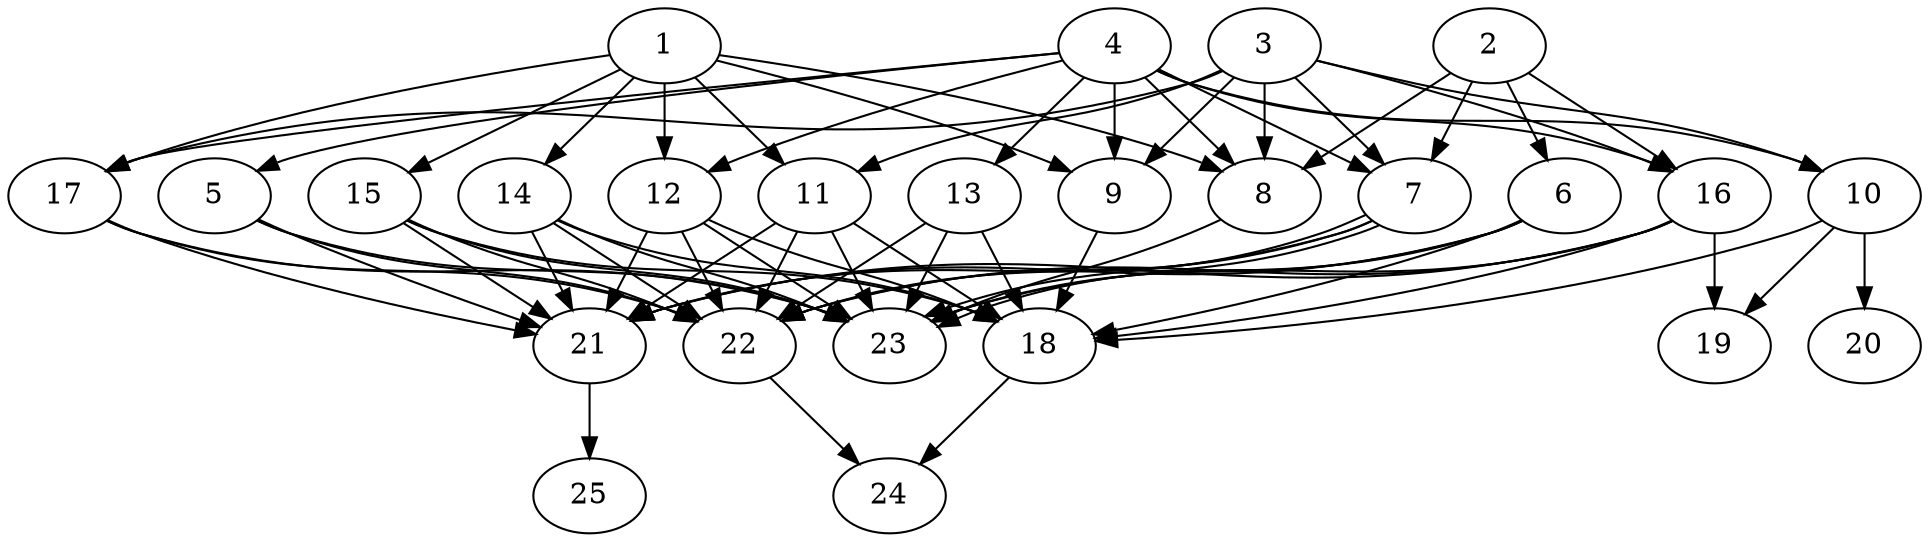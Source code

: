 // DAG automatically generated by daggen at Thu Oct  3 14:00:40 2019
// ./daggen --dot -n 25 --ccr 0.4 --fat 0.7 --regular 0.5 --density 0.9 --mindata 5242880 --maxdata 52428800 
digraph G {
  1 [size="17927680", alpha="0.01", expect_size="7171072"] 
  1 -> 8 [size ="7171072"]
  1 -> 9 [size ="7171072"]
  1 -> 11 [size ="7171072"]
  1 -> 12 [size ="7171072"]
  1 -> 14 [size ="7171072"]
  1 -> 15 [size ="7171072"]
  1 -> 17 [size ="7171072"]
  2 [size="105128960", alpha="0.08", expect_size="42051584"] 
  2 -> 6 [size ="42051584"]
  2 -> 7 [size ="42051584"]
  2 -> 8 [size ="42051584"]
  2 -> 16 [size ="42051584"]
  3 [size="109061120", alpha="0.09", expect_size="43624448"] 
  3 -> 7 [size ="43624448"]
  3 -> 8 [size ="43624448"]
  3 -> 9 [size ="43624448"]
  3 -> 10 [size ="43624448"]
  3 -> 11 [size ="43624448"]
  3 -> 16 [size ="43624448"]
  3 -> 17 [size ="43624448"]
  4 [size="126960640", alpha="0.16", expect_size="50784256"] 
  4 -> 5 [size ="50784256"]
  4 -> 7 [size ="50784256"]
  4 -> 8 [size ="50784256"]
  4 -> 9 [size ="50784256"]
  4 -> 10 [size ="50784256"]
  4 -> 12 [size ="50784256"]
  4 -> 13 [size ="50784256"]
  4 -> 16 [size ="50784256"]
  4 -> 17 [size ="50784256"]
  5 [size="127124480", alpha="0.14", expect_size="50849792"] 
  5 -> 21 [size ="50849792"]
  5 -> 22 [size ="50849792"]
  5 -> 23 [size ="50849792"]
  6 [size="50096640", alpha="0.06", expect_size="20038656"] 
  6 -> 18 [size ="20038656"]
  6 -> 21 [size ="20038656"]
  6 -> 22 [size ="20038656"]
  6 -> 23 [size ="20038656"]
  7 [size="36277760", alpha="0.00", expect_size="14511104"] 
  7 -> 21 [size ="14511104"]
  7 -> 22 [size ="14511104"]
  7 -> 23 [size ="14511104"]
  7 -> 23 [size ="14511104"]
  8 [size="20044800", alpha="0.14", expect_size="8017920"] 
  8 -> 23 [size ="8017920"]
  9 [size="53212160", alpha="0.09", expect_size="21284864"] 
  9 -> 18 [size ="21284864"]
  10 [size="55680000", alpha="0.13", expect_size="22272000"] 
  10 -> 18 [size ="22272000"]
  10 -> 19 [size ="22272000"]
  10 -> 20 [size ="22272000"]
  11 [size="112670720", alpha="0.05", expect_size="45068288"] 
  11 -> 18 [size ="45068288"]
  11 -> 21 [size ="45068288"]
  11 -> 22 [size ="45068288"]
  11 -> 23 [size ="45068288"]
  12 [size="119692800", alpha="0.15", expect_size="47877120"] 
  12 -> 18 [size ="47877120"]
  12 -> 21 [size ="47877120"]
  12 -> 22 [size ="47877120"]
  12 -> 23 [size ="47877120"]
  13 [size="50933760", alpha="0.17", expect_size="20373504"] 
  13 -> 18 [size ="20373504"]
  13 -> 22 [size ="20373504"]
  13 -> 23 [size ="20373504"]
  14 [size="105172480", alpha="0.14", expect_size="42068992"] 
  14 -> 18 [size ="42068992"]
  14 -> 21 [size ="42068992"]
  14 -> 22 [size ="42068992"]
  14 -> 23 [size ="42068992"]
  15 [size="83832320", alpha="0.07", expect_size="33532928"] 
  15 -> 18 [size ="33532928"]
  15 -> 21 [size ="33532928"]
  15 -> 22 [size ="33532928"]
  15 -> 23 [size ="33532928"]
  16 [size="49758720", alpha="0.12", expect_size="19903488"] 
  16 -> 18 [size ="19903488"]
  16 -> 19 [size ="19903488"]
  16 -> 21 [size ="19903488"]
  16 -> 22 [size ="19903488"]
  16 -> 23 [size ="19903488"]
  17 [size="85007360", alpha="0.10", expect_size="34002944"] 
  17 -> 21 [size ="34002944"]
  17 -> 22 [size ="34002944"]
  17 -> 23 [size ="34002944"]
  18 [size="87705600", alpha="0.05", expect_size="35082240"] 
  18 -> 24 [size ="35082240"]
  19 [size="51251200", alpha="0.15", expect_size="20500480"] 
  20 [size="105154560", alpha="0.04", expect_size="42061824"] 
  21 [size="65523200", alpha="0.15", expect_size="26209280"] 
  21 -> 25 [size ="26209280"]
  22 [size="95500800", alpha="0.00", expect_size="38200320"] 
  22 -> 24 [size ="38200320"]
  23 [size="64358400", alpha="0.03", expect_size="25743360"] 
  24 [size="44195840", alpha="0.04", expect_size="17678336"] 
  25 [size="128980480", alpha="0.05", expect_size="51592192"] 
}
